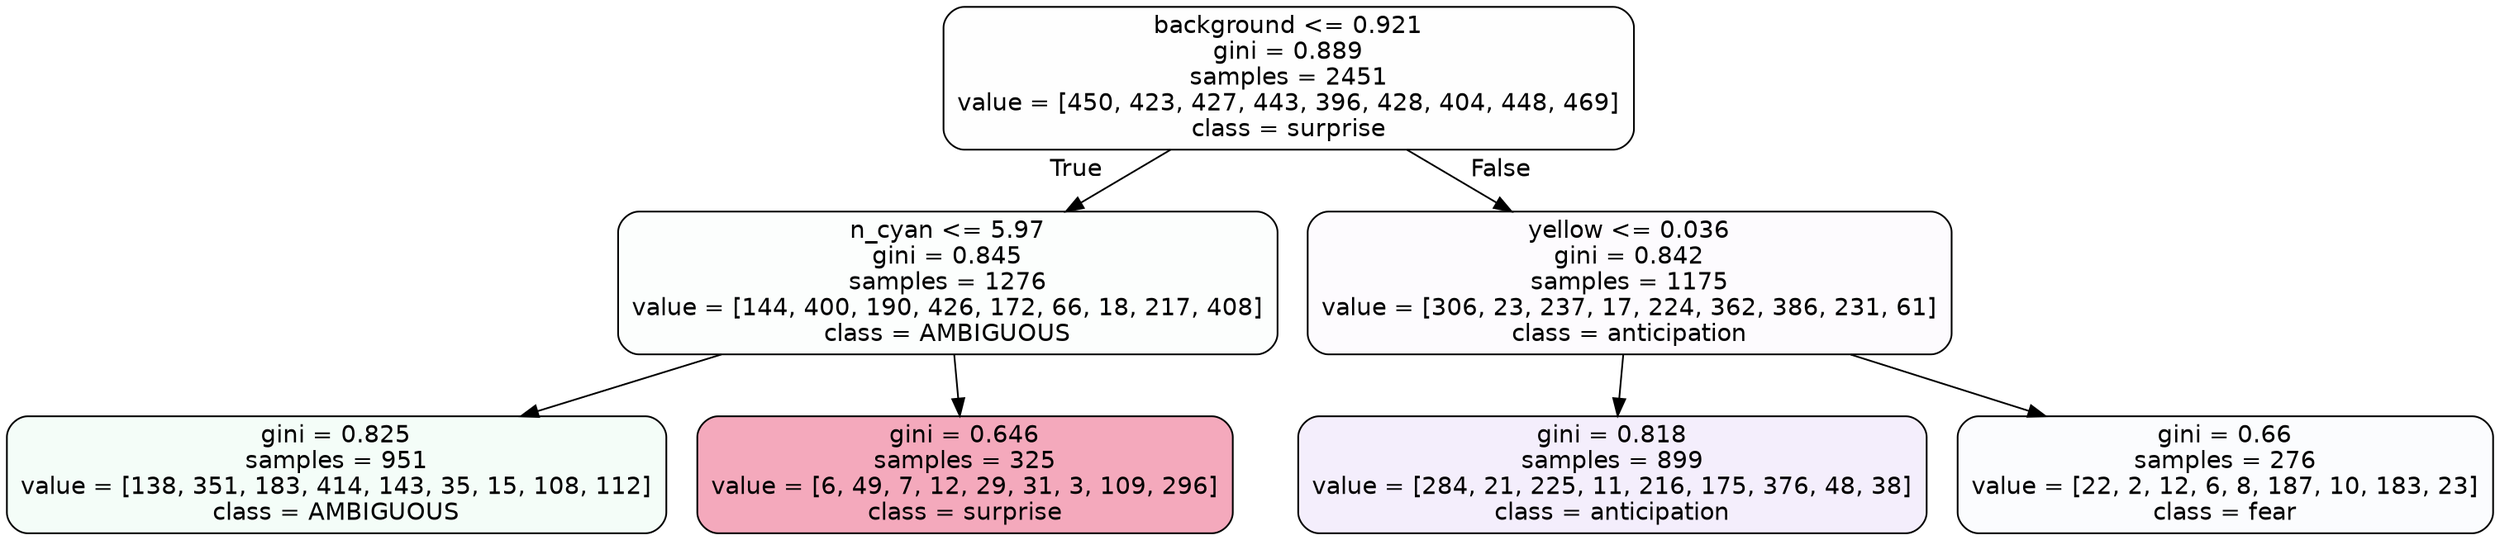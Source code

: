 digraph Tree {
node [shape=box, style="filled, rounded", color="black", fontname=helvetica] ;
edge [fontname=helvetica] ;
0 [label="background <= 0.921\ngini = 0.889\nsamples = 2451\nvalue = [450, 423, 427, 443, 396, 428, 404, 448, 469]\nclass = surprise", fillcolor="#e5396401"] ;
1 [label="n_cyan <= 5.97\ngini = 0.845\nsamples = 1276\nvalue = [144, 400, 190, 426, 172, 66, 18, 217, 408]\nclass = AMBIGUOUS", fillcolor="#39e58103"] ;
0 -> 1 [labeldistance=2.5, labelangle=45, headlabel="True"] ;
2 [label="gini = 0.825\nsamples = 951\nvalue = [138, 351, 183, 414, 143, 35, 15, 108, 112]\nclass = AMBIGUOUS", fillcolor="#39e5810e"] ;
1 -> 2 ;
3 [label="gini = 0.646\nsamples = 325\nvalue = [6, 49, 7, 12, 29, 31, 3, 109, 296]\nclass = surprise", fillcolor="#e539646e"] ;
1 -> 3 ;
4 [label="yellow <= 0.036\ngini = 0.842\nsamples = 1175\nvalue = [306, 23, 237, 17, 224, 362, 386, 231, 61]\nclass = anticipation", fillcolor="#8139e504"] ;
0 -> 4 [labeldistance=2.5, labelangle=-45, headlabel="False"] ;
5 [label="gini = 0.818\nsamples = 899\nvalue = [284, 21, 225, 11, 216, 175, 376, 48, 38]\nclass = anticipation", fillcolor="#8139e515"] ;
4 -> 5 ;
6 [label="gini = 0.66\nsamples = 276\nvalue = [22, 2, 12, 6, 8, 187, 10, 183, 23]\nclass = fear", fillcolor="#3964e504"] ;
4 -> 6 ;
}